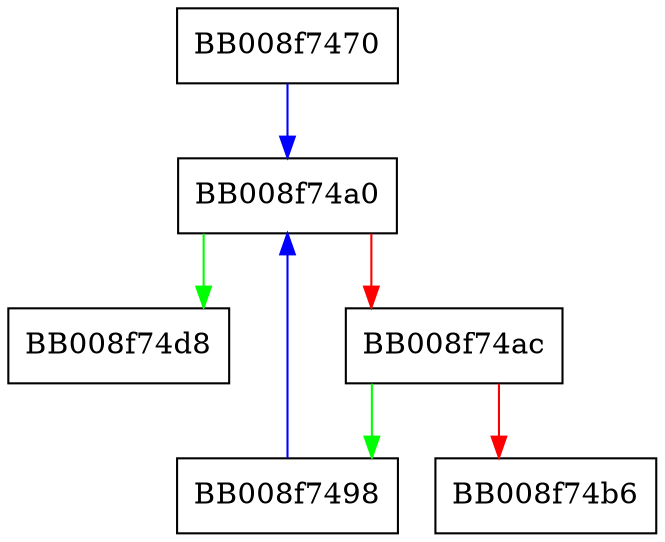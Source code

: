 digraph __gconv_get_builtin_trans {
  node [shape="box"];
  graph [splines=ortho];
  BB008f7470 -> BB008f74a0 [color="blue"];
  BB008f7498 -> BB008f74a0 [color="blue"];
  BB008f74a0 -> BB008f74d8 [color="green"];
  BB008f74a0 -> BB008f74ac [color="red"];
  BB008f74ac -> BB008f7498 [color="green"];
  BB008f74ac -> BB008f74b6 [color="red"];
}